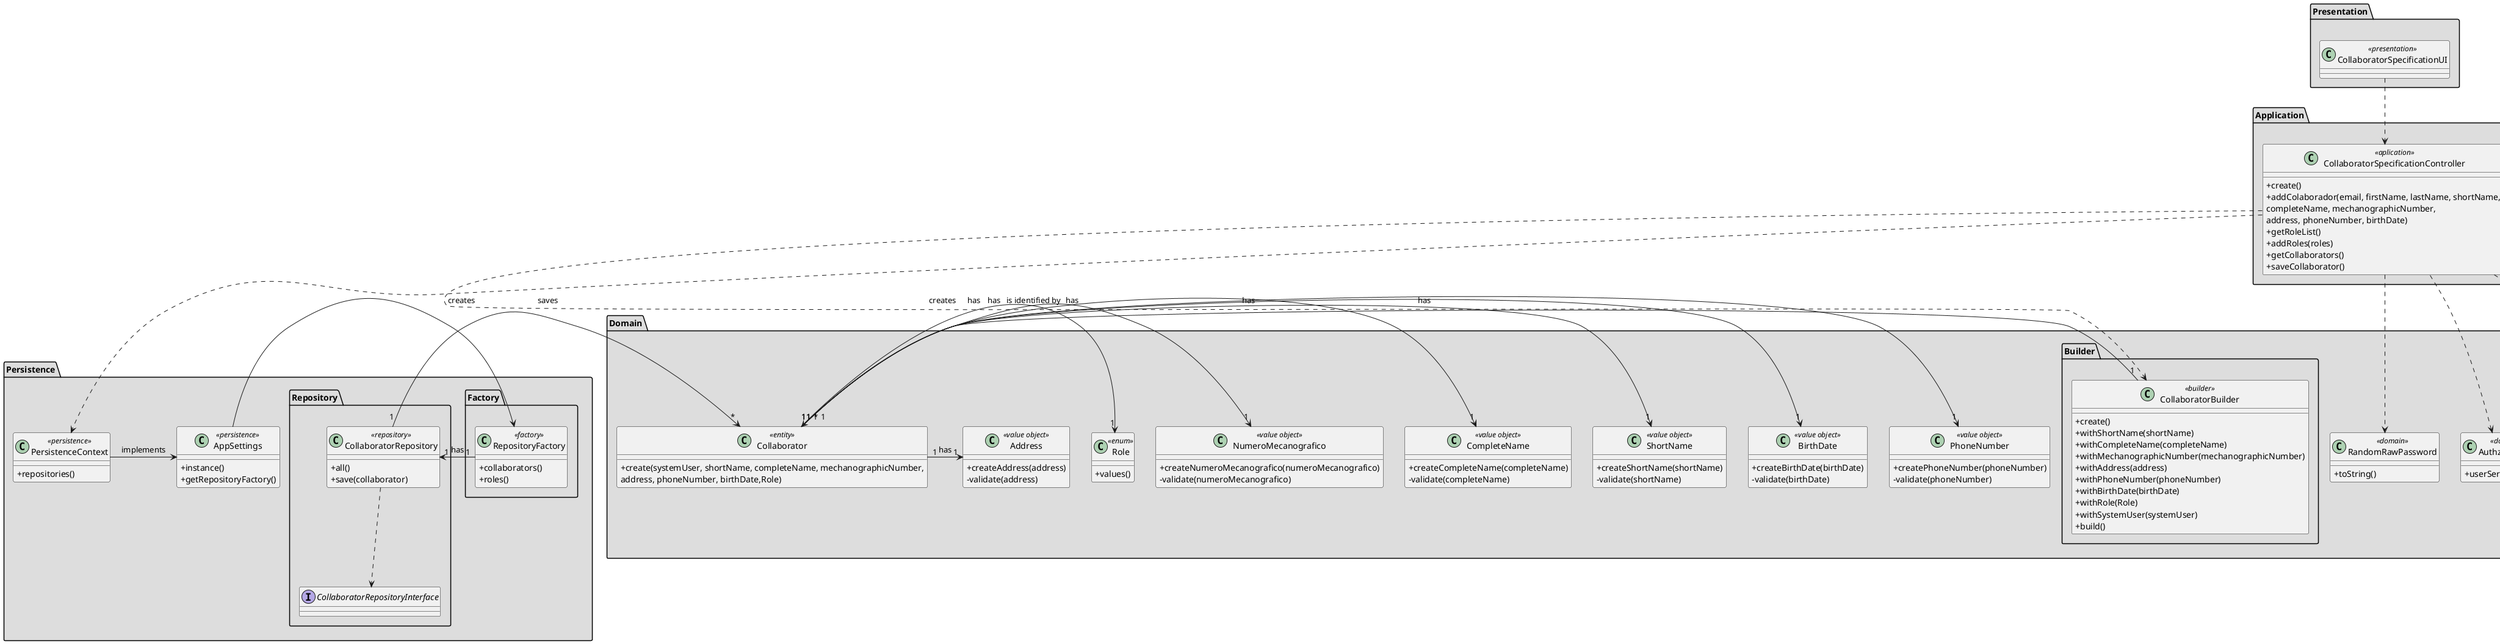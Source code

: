@startuml
skinparam classAttributeIconSize 0


package "Presentation" #DDDDDD {
class CollaboratorSpecificationUI <<presentation>>{

}
}


package "Application" #DDDDDD {
class CollaboratorSpecificationController <<aplication>>{
+create()
+addColaborador(email, firstName, lastName, shortName, \ncompleteName, mechanographicNumber,\naddress, phoneNumber, birthDate)
+getRoleList()
+addRoles(roles)
+getCollaborators()
+saveCollaborator()
}
}


package "Domain" #DDDDDD {
class Collaborator <<entity>>{
+create(systemUser, shortName, completeName, mechanographicNumber,\naddress, phoneNumber, birthDate,Role)
}

class ShortName <<value object>>{
+createShortName(shortName)
-validate(shortName)
}

class CompleteName <<value object>>{
+createCompleteName(completeName)
-validate(completeName)
}

class NumeroMecanografico <<value object>>{
+createNumeroMecanografico(numeroMecanografico)
-validate(numeroMecanografico)
}

class Address <<value object>>{
+createAddress(address)
-validate(address)
}

class PhoneNumber <<value object>>{
+createPhoneNumber(phoneNumber)
-validate(phoneNumber)
}

class BirthDate <<value object>>{
+createBirthDate(birthDate)
-validate(birthDate)
}

class Role <<enum>>{
+values()
}

class RandomRawPassword <<domain>>{
+toString()
}

class AuthzRegistry <<domain>>{
+userService()
}

class UserService <<domain>>{
+registerNewUser(username, password, firstName, lastName, email, roles)
}

package Builder #DDDDDD {
class CollaboratorBuilder <<builder>>{
+create()
+withShortName(shortName)
+withCompleteName(completeName)
+withMechanographicNumber(mechanographicNumber)
+withAddress(address)
+withPhoneNumber(phoneNumber)
+withBirthDate(birthDate)
+withRole(Role)
+withSystemUser(systemUser)
+build()
}
}
}

package Persistence #DDDDDD {
class PersistenceContext <<persistence>>{
+repositories()
}

class AppSettings <<persistence>>{
+instance()
+getRepositoryFactory()
}

package Factory #DDDDDD {
class RepositoryFactory <<factory>>{
+collaborators()
+roles()
}
}

package "Repository" #DDDDDD {
class CollaboratorRepository <<repository>>{
+all()
+save(collaborator)
}

interface CollaboratorRepositoryInterface{

}
}

}


CollaboratorSpecificationUI ..> CollaboratorSpecificationController
CollaboratorSpecificationController ..> CollaboratorBuilder
CollaboratorSpecificationController ..> PersistenceContext
CollaboratorSpecificationController ..> RandomRawPassword
CollaboratorSpecificationController ..> AuthzRegistry
CollaboratorSpecificationController ..> UserService

AppSettings -> RepositoryFactory : creates
PersistenceContext -> AppSettings : implements

RepositoryFactory "1" -> "1" CollaboratorRepository : has
CollaboratorRepository ..> CollaboratorRepositoryInterface

CollaboratorRepository "1" -> "*" Collaborator : saves
CollaboratorBuilder "1" -> "*" Collaborator : creates

Collaborator "1" -> "1" ShortName : has
Collaborator "1" -> "1" CompleteName : has
Collaborator "1" -> "1" NumeroMecanografico : is identified by
Collaborator "1" -> "1" Role : has
Collaborator "1" -> "1" Address : has
Collaborator "1" -> "1" PhoneNumber : has
Collaborator "1" -> "1" BirthDate : has

@enduml